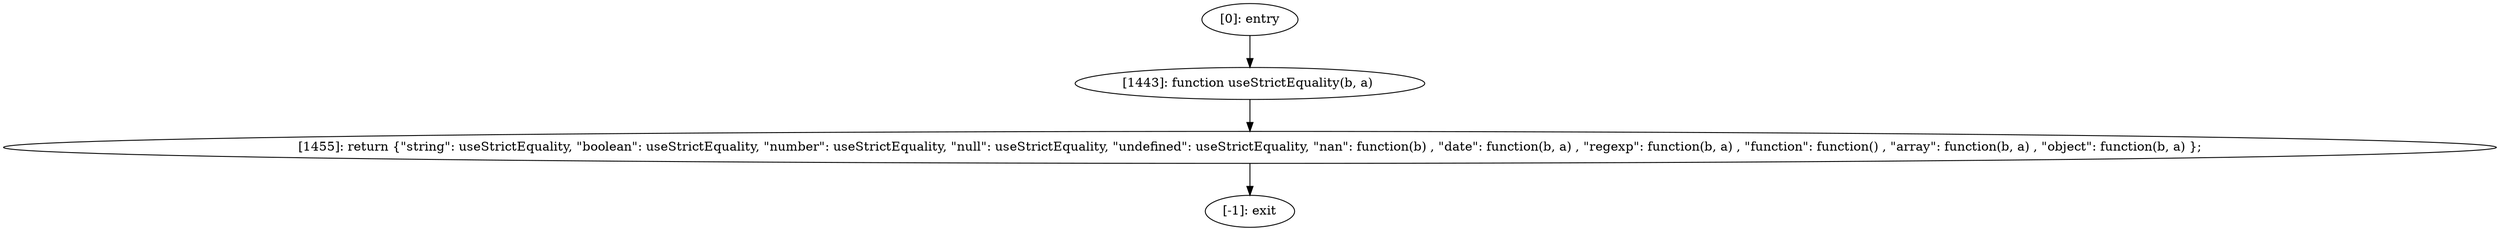digraph {
"0" [label="[1455]: return {\"string\": useStrictEquality, \"boolean\": useStrictEquality, \"number\": useStrictEquality, \"null\": useStrictEquality, \"undefined\": useStrictEquality, \"nan\": function(b) , \"date\": function(b, a) , \"regexp\": function(b, a) , \"function\": function() , \"array\": function(b, a) , \"object\": function(b, a) };\n"] 
"1" [label="[1443]: function useStrictEquality(b, a) \n"] 
"2" [label="[-1]: exit"] 
"3" [label="[0]: entry"] 
"0" -> "2" [label=""] 
"1" -> "0" [label=""] 
"3" -> "1" [label=""] 
}
